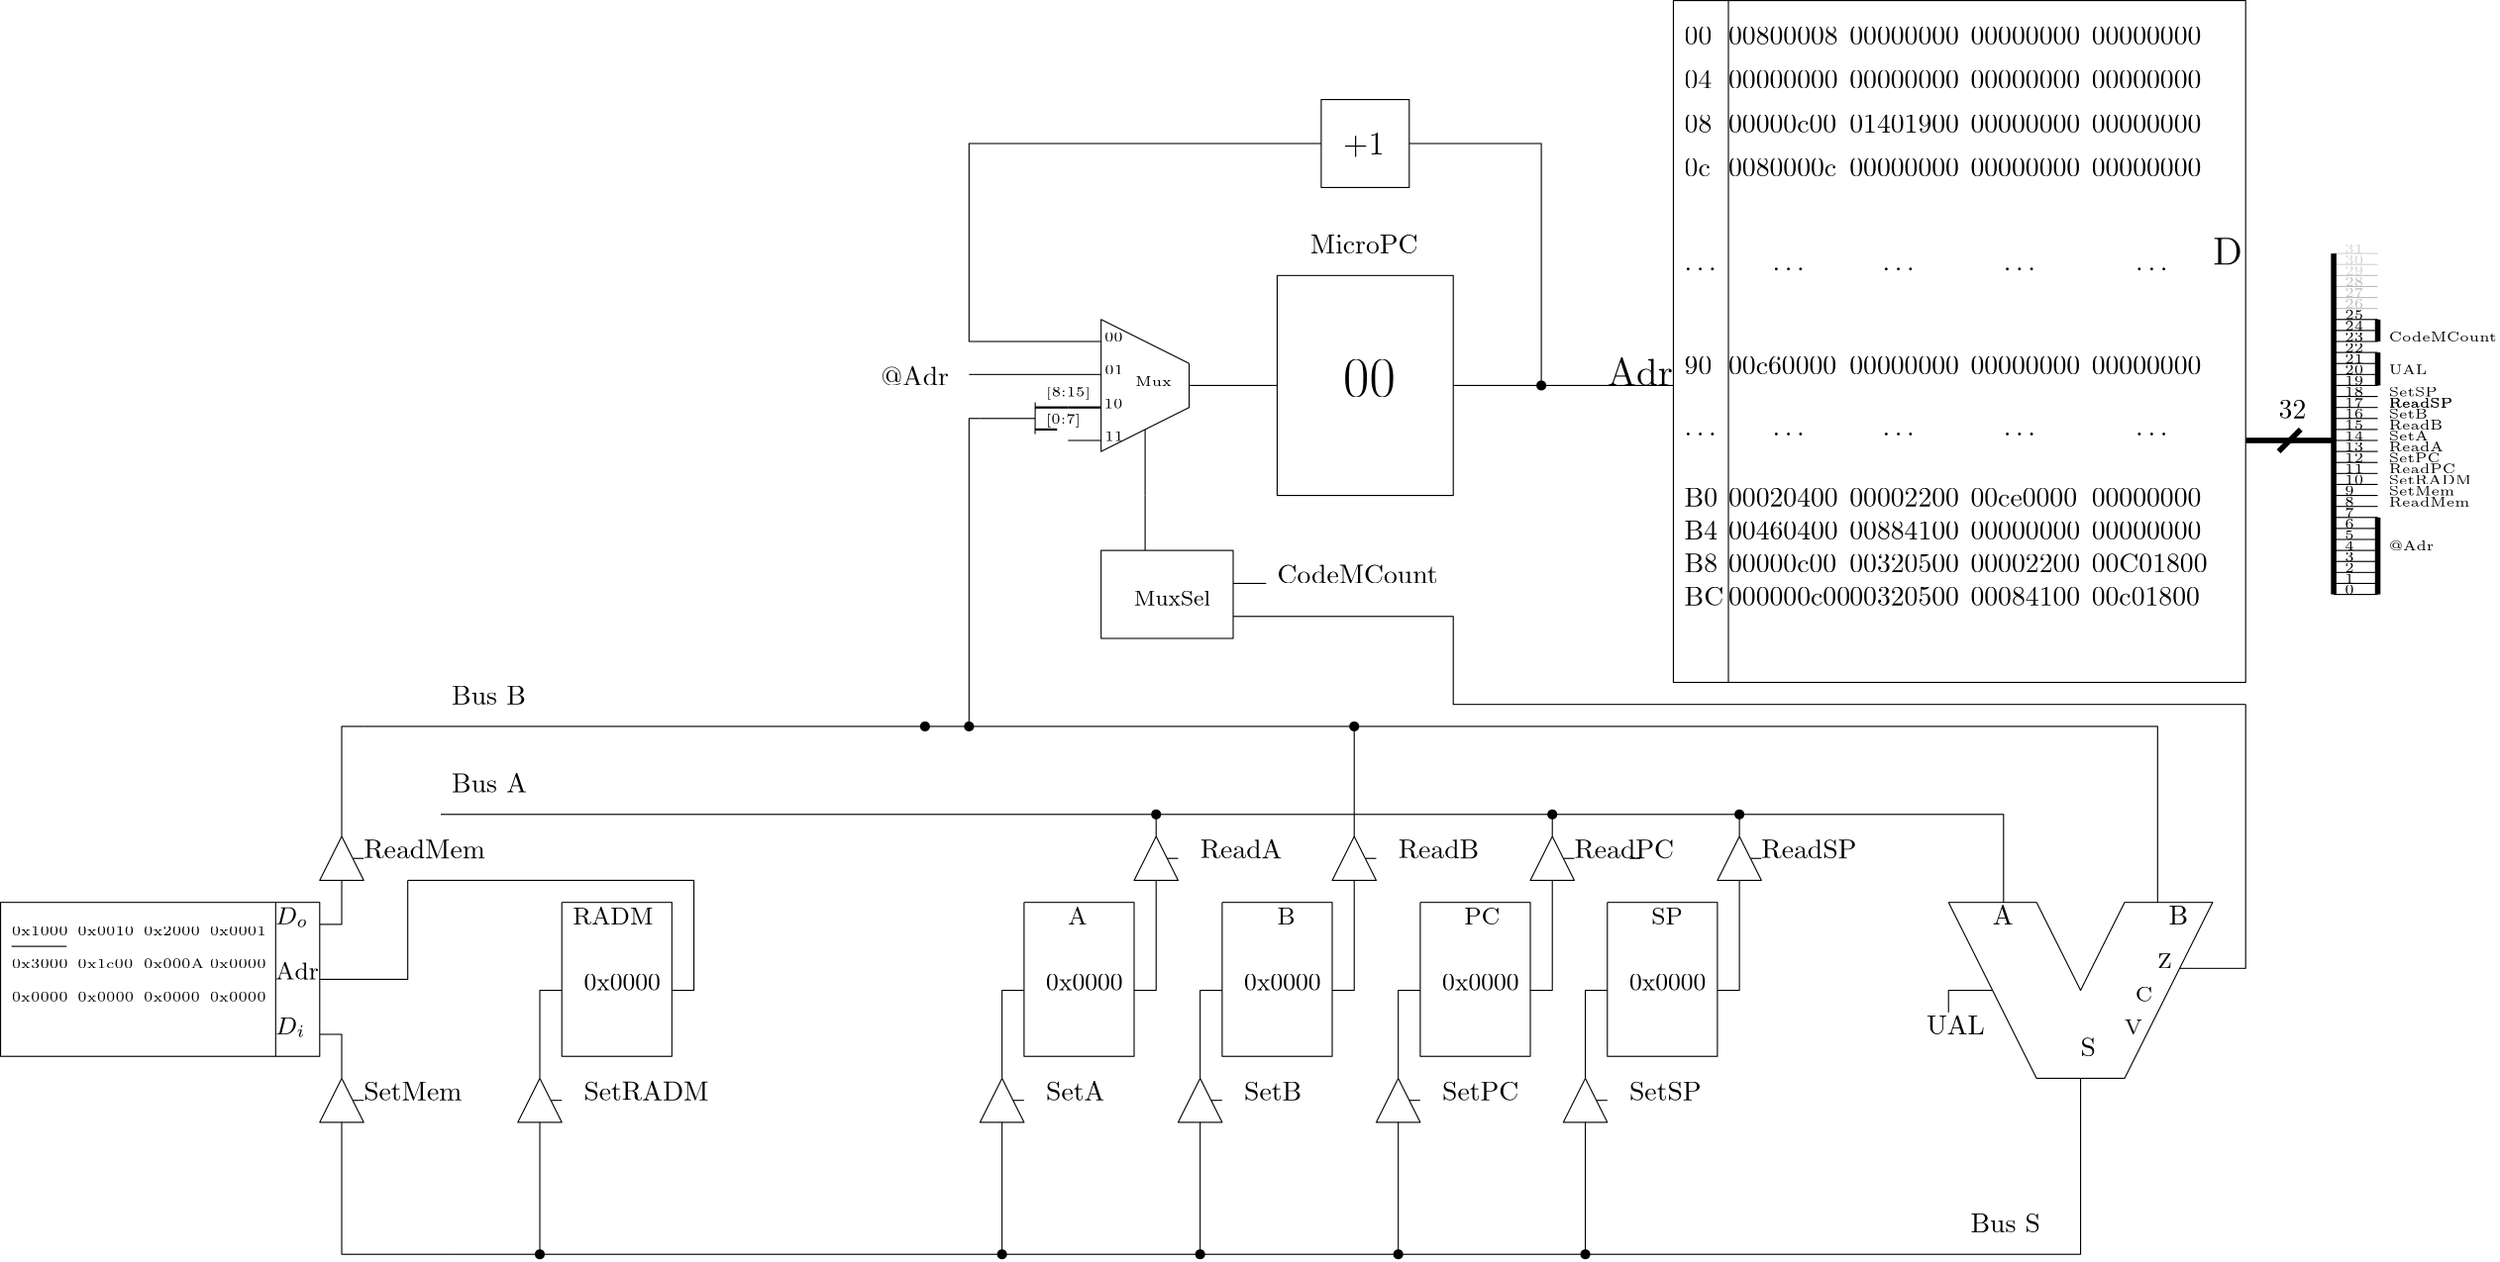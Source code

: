<?xml version="1.0"?>
<!DOCTYPE ipe SYSTEM "ipe.dtd">
<ipe version="70107" creator="Ipe 7.1.10">
<info created="D:20150822125759" modified="D:20170803190746"/>
<ipestyle name="basic">
<symbol name="arrow/arc(spx)">
<path stroke="sym-stroke" fill="sym-stroke" pen="sym-pen">
0 0 m
-1 0.333 l
-1 -0.333 l
h
</path>
</symbol>
<symbol name="arrow/farc(spx)">
<path stroke="sym-stroke" fill="white" pen="sym-pen">
0 0 m
-1 0.333 l
-1 -0.333 l
h
</path>
</symbol>
<symbol name="arrow/ptarc(spx)">
<path stroke="sym-stroke" fill="sym-stroke" pen="sym-pen">
0 0 m
-1 0.333 l
-0.8 0 l
-1 -0.333 l
h
</path>
</symbol>
<symbol name="arrow/fptarc(spx)">
<path stroke="sym-stroke" fill="white" pen="sym-pen">
0 0 m
-1 0.333 l
-0.8 0 l
-1 -0.333 l
h
</path>
</symbol>
<symbol name="mark/circle(sx)" transformations="translations">
<path fill="sym-stroke">
0.6 0 0 0.6 0 0 e
0.4 0 0 0.4 0 0 e
</path>
</symbol>
<symbol name="mark/disk(sx)" transformations="translations">
<path fill="sym-stroke">
0.6 0 0 0.6 0 0 e
</path>
</symbol>
<symbol name="mark/fdisk(sfx)" transformations="translations">
<group>
<path fill="sym-fill">
0.5 0 0 0.5 0 0 e
</path>
<path fill="sym-stroke" fillrule="eofill">
0.6 0 0 0.6 0 0 e
0.4 0 0 0.4 0 0 e
</path>
</group>
</symbol>
<symbol name="mark/box(sx)" transformations="translations">
<path fill="sym-stroke" fillrule="eofill">
-0.6 -0.6 m
0.6 -0.6 l
0.6 0.6 l
-0.6 0.6 l
h
-0.4 -0.4 m
0.4 -0.4 l
0.4 0.4 l
-0.4 0.4 l
h
</path>
</symbol>
<symbol name="mark/square(sx)" transformations="translations">
<path fill="sym-stroke">
-0.6 -0.6 m
0.6 -0.6 l
0.6 0.6 l
-0.6 0.6 l
h
</path>
</symbol>
<symbol name="mark/fsquare(sfx)" transformations="translations">
<group>
<path fill="sym-fill">
-0.5 -0.5 m
0.5 -0.5 l
0.5 0.5 l
-0.5 0.5 l
h
</path>
<path fill="sym-stroke" fillrule="eofill">
-0.6 -0.6 m
0.6 -0.6 l
0.6 0.6 l
-0.6 0.6 l
h
-0.4 -0.4 m
0.4 -0.4 l
0.4 0.4 l
-0.4 0.4 l
h
</path>
</group>
</symbol>
<symbol name="mark/cross(sx)" transformations="translations">
<group>
<path fill="sym-stroke">
-0.43 -0.57 m
0.57 0.43 l
0.43 0.57 l
-0.57 -0.43 l
h
</path>
<path fill="sym-stroke">
-0.43 0.57 m
0.57 -0.43 l
0.43 -0.57 l
-0.57 0.43 l
h
</path>
</group>
</symbol>
<symbol name="arrow/fnormal(spx)">
<path stroke="sym-stroke" fill="white" pen="sym-pen">
0 0 m
-1 0.333 l
-1 -0.333 l
h
</path>
</symbol>
<symbol name="arrow/pointed(spx)">
<path stroke="sym-stroke" fill="sym-stroke" pen="sym-pen">
0 0 m
-1 0.333 l
-0.8 0 l
-1 -0.333 l
h
</path>
</symbol>
<symbol name="arrow/fpointed(spx)">
<path stroke="sym-stroke" fill="white" pen="sym-pen">
0 0 m
-1 0.333 l
-0.8 0 l
-1 -0.333 l
h
</path>
</symbol>
<symbol name="arrow/linear(spx)">
<path stroke="sym-stroke" pen="sym-pen">
-1 0.333 m
0 0 l
-1 -0.333 l
</path>
</symbol>
<symbol name="arrow/fdouble(spx)">
<path stroke="sym-stroke" fill="white" pen="sym-pen">
0 0 m
-1 0.333 l
-1 -0.333 l
h
-1 0 m
-2 0.333 l
-2 -0.333 l
h
</path>
</symbol>
<symbol name="arrow/double(spx)">
<path stroke="sym-stroke" fill="sym-stroke" pen="sym-pen">
0 0 m
-1 0.333 l
-1 -0.333 l
h
-1 0 m
-2 0.333 l
-2 -0.333 l
h
</path>
</symbol>
<pen name="heavier" value="0.8"/>
<pen name="fat" value="1.2"/>
<pen name="ultrafat" value="2"/>
<symbolsize name="large" value="5"/>
<symbolsize name="small" value="2"/>
<symbolsize name="tiny" value="1.1"/>
<arrowsize name="large" value="10"/>
<arrowsize name="small" value="5"/>
<arrowsize name="tiny" value="3"/>
<color name="red" value="1 0 0"/>
<color name="green" value="0 1 0"/>
<color name="blue" value="0 0 1"/>
<color name="yellow" value="1 1 0"/>
<color name="orange" value="1 0.647 0"/>
<color name="gold" value="1 0.843 0"/>
<color name="purple" value="0.627 0.125 0.941"/>
<color name="gray" value="0.745"/>
<color name="brown" value="0.647 0.165 0.165"/>
<color name="navy" value="0 0 0.502"/>
<color name="pink" value="1 0.753 0.796"/>
<color name="seagreen" value="0.18 0.545 0.341"/>
<color name="turquoise" value="0.251 0.878 0.816"/>
<color name="violet" value="0.933 0.51 0.933"/>
<color name="darkblue" value="0 0 0.545"/>
<color name="darkcyan" value="0 0.545 0.545"/>
<color name="darkgray" value="0.663"/>
<color name="darkgreen" value="0 0.392 0"/>
<color name="darkmagenta" value="0.545 0 0.545"/>
<color name="darkorange" value="1 0.549 0"/>
<color name="darkred" value="0.545 0 0"/>
<color name="lightblue" value="0.678 0.847 0.902"/>
<color name="lightcyan" value="0.878 1 1"/>
<color name="lightgray" value="0.827"/>
<color name="lightgreen" value="0.565 0.933 0.565"/>
<color name="lightyellow" value="1 1 0.878"/>
<dashstyle name="dashed" value="[4] 0"/>
<dashstyle name="dotted" value="[1 3] 0"/>
<dashstyle name="dash dotted" value="[4 2 1 2] 0"/>
<dashstyle name="dash dot dotted" value="[4 2 1 2 1 2] 0"/>
<textsize name="large" value="\large"/>
<textsize name="small" value="\small"/>
<textsize name="tiny" value="\tiny"/>
<textsize name="Large" value="\Large"/>
<textsize name="LARGE" value="\LARGE"/>
<textsize name="huge" value="\huge"/>
<textsize name="Huge" value="\Huge"/>
<textsize name="footnote" value="\footnotesize"/>
<textstyle name="center" begin="\begin{center}" end="\end{center}"/>
<textstyle name="itemize" begin="\begin{itemize}" end="\end{itemize}"/>
<textstyle name="item" begin="\begin{itemize}\item{}" end="\end{itemize}"/>
<gridsize name="4 pts" value="4"/>
<gridsize name="8 pts (~3 mm)" value="8"/>
<gridsize name="16 pts (~6 mm)" value="16"/>
<gridsize name="32 pts (~12 mm)" value="32"/>
<gridsize name="10 pts (~3.5 mm)" value="10"/>
<gridsize name="20 pts (~7 mm)" value="20"/>
<gridsize name="14 pts (~5 mm)" value="14"/>
<gridsize name="28 pts (~10 mm)" value="28"/>
<gridsize name="56 pts (~20 mm)" value="56"/>
<anglesize name="90 deg" value="90"/>
<anglesize name="60 deg" value="60"/>
<anglesize name="45 deg" value="45"/>
<anglesize name="30 deg" value="30"/>
<anglesize name="22.5 deg" value="22.5"/>
<tiling name="falling" angle="-60" step="4" width="1"/>
<tiling name="rising" angle="30" step="4" width="1"/>
</ipestyle>
<ipestyle name="bigpaper">
<layout paper="10000 6000" origin="0 0" frame="10000 6000"/>
<titlestyle pos="10 10" size="LARGE" color="title"  valign="baseline"/>
</ipestyle>
<page>
<layer name="alpha"/>
<view layers="alpha" active="alpha"/>
<path layer="alpha" matrix="1 0 0 1 436 0" stroke="black">
416 704 m
448 704 l
464 672 l
480 704 l
512 704 l
480 640 l
448 640 l
416 704 l
</path>
<path matrix="1 0 0 1 324 0" stroke="black">
336 704 m
376 704 l
376 648 l
336 648 l
336 704 l
</path>
<path matrix="1 0 0 1 252 0" stroke="black">
336 704 m
376 704 l
376 648 l
336 648 l
336 704 l
</path>
<path matrix="1 0 0 1 180 0" stroke="black">
336 704 m
376 704 l
376 648 l
336 648 l
336 704 l
</path>
<path matrix="1 0 0 1 12 0" stroke="black">
336 704 m
376 704 l
376 648 l
336 648 l
336 704 l
</path>
<path matrix="1 0 0 1 324 0" stroke="black">
312 728 m
304 712 l
320 712 l
312 728 l
</path>
<path matrix="1 0 0 1 324 0" stroke="black">
320 720 m
316.101 719.993 l
</path>
<path matrix="1 0 0 1 396 0" stroke="black">
312 728 m
304 712 l
320 712 l
312 728 l
</path>
<path matrix="1 0 0 1 396 0" stroke="black">
320 720 m
316.101 719.993 l
</path>
<path matrix="1 0 0 1 252 0" stroke="black">
312 728 m
304 712 l
320 712 l
312 728 l
</path>
<path matrix="1 0 0 1 252 0" stroke="black">
320 720 m
316.101 719.993 l
</path>
<path matrix="1 0 0 1 28 -88" stroke="black">
312 728 m
304 712 l
320 712 l
312 728 l
</path>
<path matrix="1 0 0 1 28 -88" stroke="black">
320 720 m
316.101 719.993 l
</path>
<path matrix="1 0 0 1 196 -88" stroke="black">
312 728 m
304 712 l
320 712 l
312 728 l
</path>
<path matrix="1 0 0 1 196 -88" stroke="black">
320 720 m
316.101 719.993 l
</path>
<path matrix="1 0 0 1 268 -88" stroke="black">
312 728 m
304 712 l
320 712 l
312 728 l
</path>
<path matrix="1 0 0 1 268 -88" stroke="black">
320 720 m
316.101 719.993 l
</path>
<path matrix="1 0 0 1 340 -88" stroke="black">
312 728 m
304 712 l
320 712 l
312 728 l
</path>
<path matrix="1 0 0 1 340 -88" stroke="black">
320 720 m
316.101 719.993 l
</path>
<path matrix="1 0 0 1 144 0" stroke="black">
116 704 m
116 648 l
0 648 l
0 704 l
h
</path>
<path matrix="1 0 0 1 324 0" stroke="black">
384 728 m
384 736 l
</path>
<path matrix="1 0 0 1 324 0" stroke="black">
240 728 m
240 736 l
</path>
<path matrix="1 0 0 1 324 0" stroke="black">
312 728 m
312 768 l
</path>
<path stroke="black">
276 768 m
928 768 l
928 704 l
</path>
<path stroke="black">
872 704 m
872 736 l
304 736 l
</path>
<use matrix="1 0 0 1 324 0" name="mark/disk(sx)" pos="240 736" size="normal" stroke="black"/>
<use matrix="1 0 0 1 324 0" name="mark/disk(sx)" pos="384 736" size="normal" stroke="black"/>
<use matrix="1 0 0 1 324 0" name="mark/disk(sx)" pos="312 768" size="normal" stroke="black"/>
<path stroke="black">
900 640 m
900 576 l
308 576 l
</path>
<path matrix="1 0 0 1 324 0" stroke="black">
184 624 m
184 576 l
</path>
<path matrix="1 0 0 1 324 0" stroke="black">
256 624 m
256 576 l
</path>
<path matrix="1 0 0 1 324 0" stroke="black">
328 624 m
328 576 l
</path>
<path matrix="1 0 0 1 324 0" stroke="black">
328 640 m
328 672 l
336 672 l
</path>
<path matrix="1 0 0 1 324 0" stroke="black">
376 672 m
384 672 l
384 712 l
</path>
<path matrix="1 0 0 1 324 0" stroke="black">
304 672 m
312 672 l
312 712 l
</path>
<path matrix="1 0 0 1 324 0" stroke="black">
232 672 m
240 672 l
240 712 l
</path>
<path matrix="1 0 0 1 180 0" stroke="black">
208 672 m
216 672 l
216 712 l
112 712 l
</path>
<path matrix="1 0 0 1 228 0" stroke="black">
112 640 m
112 672 l
120 672 l
</path>
<path matrix="1 0 0 1 228 0" stroke="black">
112 624 m
112 576 l
</path>
<path matrix="1 0 0 1 -44 -88" stroke="black">
312 728 m
304 712 l
320 712 l
312 728 l
</path>
<path matrix="1 0 0 1 -44 -88" stroke="black">
320 720 m
316.101 719.993 l
</path>
<path matrix="1 0 0 1 -44 0" stroke="black">
312 728 m
304 712 l
320 712 l
312 728 l
</path>
<path matrix="1 0 0 1 -44 0" stroke="black">
320 720 m
316.101 719.993 l
</path>
<path matrix="1 0 0 1 196 0" stroke="black">
72 640 m
72 656 l
64 656 l
</path>
<path matrix="1 0 0 1 196 0" stroke="black">
64 696 m
72 696 l
72 712 l
</path>
<path matrix="1 0 0 1 196 0" stroke="black">
72 728 m
72 768 l
80 768 l
</path>
<use matrix="1 0 0 1 324 0" name="mark/disk(sx)" pos="256 576" size="normal" stroke="black"/>
<use matrix="1 0 0 1 324 0" name="mark/disk(sx)" pos="328 576" size="normal" stroke="black"/>
<use matrix="1 0 0 1 324 0" name="mark/disk(sx)" pos="184 576" size="normal" stroke="black"/>
<use matrix="1 0 0 1 228 0" name="mark/disk(sx)" pos="112 576" size="normal" stroke="black"/>
<path matrix="1 0 0 1 180 0" stroke="black">
128 576 m
88 576 l
88 624 l
</path>
<text matrix="1 0 0 1 196 0" transformations="translations" pos="80 632" stroke="black" type="label" width="35.7" height="6.808" depth="0" valign="baseline">SetMem</text>
<text matrix="1 0 0 1 228 0" transformations="translations" pos="128 632" stroke="black" type="label" width="45.385" height="6.808" depth="0" valign="baseline">SetRADM</text>
<text matrix="1 0 0 1 324 0" transformations="translations" pos="200 632" stroke="black" type="label" width="21.309" height="6.808" depth="0" valign="baseline">SetA</text>
<text matrix="1 0 0 1 324 0" transformations="translations" pos="272 632" stroke="black" type="label" width="20.894" height="6.808" depth="0" valign="baseline">SetB</text>
<text matrix="1 0 0 1 324 0" transformations="translations" pos="344 632" stroke="black" type="label" width="27.812" height="6.808" depth="0" valign="baseline">SetPC</text>
<text matrix="1 0 0 1 324 0" transformations="translations" pos="256 720" stroke="black" type="label" width="29.75" height="6.918" depth="0" valign="baseline">ReadA</text>
<text matrix="1 0 0 1 324 0" transformations="translations" pos="328 720" stroke="black" type="label" width="29.334" height="6.918" depth="0" valign="baseline">ReadB</text>
<text matrix="1 0 0 1 324 0" transformations="translations" pos="392 720" stroke="black" type="label" width="36.253" height="6.918" depth="0" valign="baseline">ReadPC</text>
<text matrix="1 0 0 1 436 0" transformations="translations" pos="432 696" stroke="black" type="label" width="7.472" height="6.808" depth="0" valign="baseline">A</text>
<text matrix="1 0 0 1 436 0" transformations="translations" pos="496 696" stroke="black" type="label" width="7.057" height="6.808" depth="0" valign="baseline">B</text>
<text matrix="1 0 0 1 436 0" transformations="translations" pos="464 648" stroke="black" type="label" width="5.535" height="6.808" depth="0" valign="baseline">S</text>
<text matrix="1 0 0 1 316 -16" transformations="translations" pos="528 672" stroke="black" type="label" width="21.171" height="6.808" depth="0" valign="baseline">UAL</text>
<path matrix="1 0 0 1 436 0" stroke="black">
432 672 m
416 672 l
416 664 l
</path>
<text matrix="1 0 0 1 180 0" transformations="translations" pos="64 696" stroke="black" type="label" width="11.758" height="6.133" depth="0.99" valign="baseline" size="small">$D_o$</text>
<text matrix="1 0 0 1 180 0" transformations="translations" pos="64 656" stroke="black" type="label" width="10.761" height="6.133" depth="0.99" valign="baseline" size="small">$D_i$</text>
<text matrix="1 0 0 1 180 -4" transformations="translations" pos="64 680" stroke="black" type="label" width="15.634" height="6.227" depth="0" valign="baseline" size="small">Adr</text>
<path matrix="1 0 0 1 180 0" stroke="black">
112 712 m
112 676 l
80 676 l
</path>
<text matrix="1 0 0 1 196 0" transformations="translations" pos="112 776" stroke="black" type="label" width="26.899" height="6.808" depth="0" valign="baseline">Bus B</text>
<text matrix="1 0 0 1 180 0" transformations="translations" pos="128 744" stroke="black" type="label" width="27.314" height="6.808" depth="0" valign="baseline">Bus A</text>
<text matrix="1 0 0 1 388 0" transformations="translations" pos="472 584" stroke="black" type="label" width="25.377" height="6.808" depth="0" valign="baseline">Bus S</text>
<text matrix="1 0 0 1 176 0" transformations="translations" pos="176 696" stroke="black" type="label" width="29.178" height="6.127" depth="0" valign="baseline" size="small">RADM</text>
<text matrix="1 0 0 1 276 0" transformations="translations" pos="256 696" stroke="black" type="label" width="6.91" height="6.127" depth="0" valign="baseline" size="small">A</text>
<text matrix="1 0 0 1 276 0" transformations="translations" pos="332 696" stroke="black" type="label" width="6.527" height="6.127" depth="0" valign="baseline" size="small">B</text>
<text matrix="1 0 0 1 276 0" transformations="translations" pos="400 696" stroke="black" type="label" width="12.926" height="6.127" depth="0" valign="baseline" size="small">PC</text>
<path matrix="1 0 0 1 276 0" stroke="black">
232 640 m
232 672 l
240 672 l
</path>
<path matrix="1 0 0 1 276 0" stroke="black">
304 640 m
304 672 l
312 672 l
</path>
<text matrix="1 0 0 1 176 -4" transformations="translations" pos="180 676" stroke="black" type="label" width="27.902" height="5.778" depth="0" valign="baseline" size="small">0x0000</text>
<text matrix="1 0 0 1 344 -4" transformations="translations" pos="180 676" stroke="black" type="label" width="27.902" height="5.778" depth="0" valign="baseline" size="small">0x0000</text>
<text matrix="1 0 0 1 416 -4" transformations="translations" pos="180 676" stroke="black" type="label" width="27.902" height="5.778" depth="0" valign="baseline" size="small">0x0000</text>
<text matrix="1 0 0 1 488 -4" transformations="translations" pos="180 676" stroke="black" type="label" width="27.902" height="5.778" depth="0" valign="baseline" size="small">0x0000</text>
<text matrix="1 0 0 1 196 88" transformations="translations" pos="80 632" stroke="black" type="label" width="44.14" height="6.918" depth="0" valign="baseline">ReadMem</text>
<text matrix="1 0 0 1 128 -4" transformations="translations" pos="20 696" stroke="black" type="label" width="20.514" height="3.21" depth="0" valign="baseline" size="tiny">0x1000</text>
<text matrix="1 0 0 1 200 -4" transformations="translations" pos="20 696" stroke="black" type="label" width="20.514" height="3.21" depth="0" valign="baseline" size="tiny">0x0001</text>
<text matrix="1 0 0 1 176 -16" transformations="translations" pos="20 696" stroke="black" type="label" width="22.008" height="3.386" depth="0" valign="baseline" size="tiny">0x000A</text>
<path matrix="1 0 0 1 148 0" stroke="black">
96 704 m
96 648 l
</path>
<text matrix="1 0 0 1 200 -16" transformations="translations" pos="20 696" stroke="black" type="label" width="20.514" height="3.21" depth="0" valign="baseline" size="tiny">0x0000</text>
<text matrix="1 0 0 1 128 -28" transformations="translations" pos="20 696" stroke="black" type="label" width="20.514" height="3.21" depth="0" valign="baseline" size="tiny">0x0000</text>
<text matrix="1 0 0 1 152 -28" transformations="translations" pos="20 696" stroke="black" type="label" width="20.514" height="3.21" depth="0" valign="baseline" size="tiny">0x0000</text>
<text matrix="1 0 0 1 176 -28" transformations="translations" pos="20 696" stroke="black" type="label" width="20.514" height="3.21" depth="0" valign="baseline" size="tiny">0x0000</text>
<text matrix="1 0 0 1 200 -28" transformations="translations" pos="20 696" stroke="black" type="label" width="20.514" height="3.21" depth="0" valign="baseline" size="tiny">0x0000</text>
<path matrix="1 0 0 1 144 0" stroke="black">
4 688 m
24 688 l
</path>
<path matrix="1 0 0 1 420 0" stroke="black">
320 720 m
316.101 719.993 l
</path>
<text matrix="1 0 0 1 176 -4" transformations="translations" pos="20 696" stroke="black" type="label" width="20.514" height="3.21" depth="0" valign="baseline" size="tiny">0x2000</text>
<text matrix="1 0 0 1 152 -4" transformations="translations" pos="20 696" stroke="black" type="label" width="20.514" height="3.21" depth="0" valign="baseline" size="tiny">0x0010</text>
<text matrix="1 0 0 1 152 -16" transformations="translations" pos="20 696" stroke="black" type="label" width="20.168" height="3.21" depth="0" valign="baseline" size="tiny">0x1c00</text>
<text matrix="1 0 0 1 128 -16" transformations="translations" pos="20 696" stroke="black" type="label" width="20.514" height="3.21" depth="0" valign="baseline" size="tiny">0x3000</text>
<path matrix="1 0 0 1 416 292" stroke="black">
192 640 m
192 560 l
256 560 l
256 640 l
h
</path>
<text matrix="1 0 0 1 428 284" transformations="translations" pos="192 656" stroke="black" type="label" width="39.186" height="6.808" depth="0" valign="baseline">MicroPC</text>
<path matrix="1 0 0 1 416 292" stroke="black">
256 600 m
336 600 l
</path>
<path matrix="1 0 0 1 416 292" stroke="black">
288 600 m
288 688 l
240 688 l
</path>
<path matrix="1 0 0 1 432 292" stroke="black">
192 704 m
192 672 l
224 672 l
224 704 l
h
</path>
<text matrix="1 0 0 1 436 288" transformations="translations" pos="196 688" stroke="black" type="label" width="14.958" height="7.708" depth="0.91" valign="baseline" size="large">+1</text>
<path matrix="1 0 0 1 416 292" stroke="black">
208 688 m
80 688 l
80 616 l
128 616 l
</path>
<path matrix="1 0 0 1 416 292" stroke="black">
192 600 m
160 600 l
</path>
<path matrix="1 0 0 1 448 240" stroke="black" pen="heavier">
96 644 m
84 644 l
</path>
<path matrix="1 0 0 1 416 292" stroke="black">
160 608 m
160 592 l
128 576 l
128 624 l
160 608 l
</path>
<text matrix="1 0 0 1 420.455 295.818" transformations="translations" pos="136 596" stroke="black" type="label" width="13.221" height="3.386" depth="0" valign="baseline" size="tiny">Mux</text>
<path matrix="1 0 0 1 416 292" stroke="black">
144 584 m
144 560 l
</path>
<text matrix="1 0 0 1 476 272" transformations="translations" pos="132 548" stroke="black" type="label" width="58.392" height="6.918" depth="0" valign="baseline">CodeMCount</text>
<text matrix="1 0 0 1 424 292" transformations="translations" pos="208 596" stroke="black" type="label" width="18.952" height="13.319" depth="0" valign="baseline" size="huge">00</text>
<path matrix="1 0 0 1 240 0" stroke="black">
512 1032 m
512 784 l
720 784 l
720 1032 l
h
</path>
<text matrix="1 0 0 1 420 364" transformations="translations" pos="352 652" stroke="black" type="label" width="39.851" height="6.42" depth="0" valign="baseline">00800008</text>
<text matrix="1 0 0 1 464 364" transformations="translations" pos="352 652" stroke="black" type="label" width="39.851" height="6.42" depth="0" valign="baseline">00000000</text>
<text matrix="1 0 0 1 508 364" transformations="translations" pos="352 652" stroke="black" type="label" width="39.851" height="6.42" depth="0" valign="baseline">00000000</text>
<text matrix="1 0 0 1 552 364" transformations="translations" pos="352 652" stroke="black" type="label" width="39.851" height="6.42" depth="0" valign="baseline">00000000</text>
<path matrix="1 0 0 1 240 0" stroke="black">
532 1032 m
532 784 l
</path>
<text matrix="1 0 0 1 408 284" transformations="translations" pos="320 608" stroke="black" type="label" width="23.797" height="9.963" depth="0" valign="baseline" size="Large">Adr</text>
<text matrix="1 0 0 1 416 360" transformations="translations" pos="532 576" stroke="black" type="label" width="10.728" height="9.803" depth="0" valign="baseline" size="Large">D</text>
<text matrix="1 0 0 1 548 420" transformations="translations" pos="208 596" stroke="black" type="label" width="9.963" height="6.42" depth="0" valign="baseline">00</text>
<text matrix="1 0 0 1 548 404" transformations="translations" pos="208 596" stroke="black" type="label" width="9.963" height="6.42" depth="0" valign="baseline">04</text>
<text matrix="1 0 0 1 548 388" transformations="translations" pos="208 596" stroke="black" type="label" width="9.963" height="6.42" depth="0" valign="baseline">08</text>
<text matrix="1 0 0 1 548 372" transformations="translations" pos="208 596" stroke="black" type="label" width="9.409" height="6.42" depth="0" valign="baseline">0c</text>
<text matrix="1 0 0 1 420 348" transformations="translations" pos="352 652" stroke="black" type="label" width="39.851" height="6.42" depth="0" valign="baseline">00000000</text>
<text matrix="1 0 0 1 464 348" transformations="translations" pos="352 652" stroke="black" type="label" width="39.851" height="6.42" depth="0" valign="baseline">00000000</text>
<text matrix="1 0 0 1 508 348" transformations="translations" pos="352 652" stroke="black" type="label" width="39.851" height="6.42" depth="0" valign="baseline">00000000</text>
<text matrix="1 0 0 1 552 348" transformations="translations" pos="352 652" stroke="black" type="label" width="39.851" height="6.42" depth="0" valign="baseline">00000000</text>
<text matrix="1 0 0 1 420 332" transformations="translations" pos="352 652" stroke="black" type="label" width="39.297" height="6.42" depth="0" valign="baseline">00000c00</text>
<text matrix="1 0 0 1 464 332" transformations="translations" pos="352 652" stroke="black" type="label" width="39.851" height="6.42" depth="0" valign="baseline">01401900</text>
<text matrix="1 0 0 1 508 332" transformations="translations" pos="352 652" stroke="black" type="label" width="39.851" height="6.42" depth="0" valign="baseline">00000000</text>
<text matrix="1 0 0 1 552 332" transformations="translations" pos="352 652" stroke="black" type="label" width="39.851" height="6.42" depth="0" valign="baseline">00000000</text>
<text matrix="1 0 0 1 420 316" transformations="translations" pos="352 652" stroke="black" type="label" width="39.297" height="6.42" depth="0" valign="baseline">0080000c</text>
<text matrix="1 0 0 1 464 316" transformations="translations" pos="352 652" stroke="black" type="label" width="39.851" height="6.42" depth="0" valign="baseline">00000000</text>
<text matrix="1 0 0 1 508 316" transformations="translations" pos="352 652" stroke="black" type="label" width="39.851" height="6.42" depth="0" valign="baseline">00000000</text>
<text matrix="1 0 0 1 552 316" transformations="translations" pos="352 652" stroke="black" type="label" width="39.851" height="6.42" depth="0" valign="baseline">00000000</text>
<use matrix="1 0 0 1 416 292" name="mark/disk(sx)" pos="288 600" size="normal" stroke="black"/>
<path matrix="1 0 0 1 480 224" stroke="lightgray">
512 716 m
528 716 l
</path>
<path matrix="1 0 0 1 480 220" stroke="lightgray">
512 716 m
528 716 l
</path>
<path matrix="1 0 0 1 480 216" stroke="gray">
512 716 m
528 716 l
</path>
<path matrix="1 0 0 1 480 212" stroke="gray">
512 716 m
528 716 l
</path>
<path matrix="1 0 0 1 480 208" stroke="gray">
512 716 m
528 716 l
</path>
<path matrix="1 0 0 1 480 204" stroke="gray">
512 716 m
528 716 l
</path>
<path matrix="1 0 0 1 480 200" stroke="black">
512 716 m
528 716 l
</path>
<path matrix="1 0 0 1 480 196" stroke="black">
512 716 m
528 716 l
</path>
<path matrix="1 0 0 1 480 192" stroke="black">
512 716 m
528 716 l
</path>
<path matrix="1 0 0 1 480 188" stroke="black">
512 716 m
528 716 l
</path>
<path matrix="1 0 0 1 480 184" stroke="black">
512 716 m
528 716 l
</path>
<path matrix="1 0 0 1 480 180" stroke="black">
512 716 m
528 716 l
</path>
<path matrix="1 0 0 1 480 176" stroke="black">
512 716 m
528 716 l
</path>
<path matrix="1 0 0 1 480 172" stroke="black">
512 716 m
528 716 l
</path>
<path matrix="1 0 0 1 480 168" stroke="black">
512 716 m
528 716 l
</path>
<path matrix="1 0 0 1 480 164" stroke="black">
512 716 m
528 716 l
</path>
<path matrix="1 0 0 1 480 160" stroke="black">
512 716 m
528 716 l
</path>
<path matrix="1 0 0 1 480 156" stroke="black">
512 716 m
528 716 l
</path>
<path matrix="1 0 0 1 480 152" stroke="black">
512 716 m
528 716 l
</path>
<path matrix="1 0 0 1 480 148" stroke="black">
512 716 m
528 716 l
</path>
<path matrix="1 0 0 1 480 144" stroke="black">
512 716 m
528 716 l
</path>
<path matrix="1 0 0 1 480 140" stroke="black">
512 716 m
528 716 l
</path>
<path matrix="1 0 0 1 480 136" stroke="black">
512 716 m
528 716 l
</path>
<path matrix="1 0 0 1 480 132" stroke="black">
512 716 m
528 716 l
</path>
<path matrix="1 0 0 1 480 128" stroke="black">
512 716 m
528 716 l
</path>
<path matrix="1 0 0 1 480 124" stroke="black">
512 716 m
528 716 l
</path>
<path matrix="1 0 0 1 480 120" stroke="black">
512 716 m
528 716 l
</path>
<path matrix="1 0 0 1 480 116" stroke="black">
512 716 m
528 716 l
</path>
<path matrix="1 0 0 1 480 112" stroke="black">
512 716 m
528 716 l
</path>
<path matrix="1 0 0 1 480 108" stroke="black">
512 716 m
528 716 l
</path>
<path matrix="1 0 0 1 480 104" stroke="black">
512 716 m
528 716 l
</path>
<path matrix="1 0 0 1 480 100" stroke="black">
512 716 m
528 716 l
</path>
<path matrix="1 0 0 1 480 240" stroke="black" pen="ultrafat">
480 632 m
512 632 l
</path>
<path matrix="1 0 0 1 480 240" stroke="0" pen="ultrafat">
512 700 m
512 576 l
</path>
<path matrix="1 0 0 1 480 240" stroke="black" pen="ultrafat">
500 636 m
492 628 l
</path>
<text matrix="1 0 0 1 480 240" transformations="translations" pos="492 640" stroke="black" type="label" width="9.963" height="6.42" depth="0" valign="baseline">$32$</text>
<text matrix="1 0 0 1 480 240" transformations="translations" pos="516 576" stroke="black" type="label" width="3.39" height="3.21" depth="0" valign="baseline" size="tiny">0</text>
<text matrix="1 0 0 1 480 244" transformations="translations" pos="516 576" stroke="black" type="label" width="3.39" height="3.21" depth="0" valign="baseline" size="tiny">1</text>
<text matrix="1 0 0 1 480 248" transformations="translations" pos="516 576" stroke="black" type="label" width="3.39" height="3.21" depth="0" valign="baseline" size="tiny">2</text>
<text matrix="1 0 0 1 480 252" transformations="translations" pos="516 576" stroke="black" type="label" width="3.39" height="3.21" depth="0" valign="baseline" size="tiny">3</text>
<text matrix="1 0 0 1 480 256" transformations="translations" pos="516 576" stroke="black" type="label" width="3.39" height="3.21" depth="0" valign="baseline" size="tiny">4</text>
<text matrix="1 0 0 1 480 260" transformations="translations" pos="516 576" stroke="black" type="label" width="3.39" height="3.21" depth="0" valign="baseline" size="tiny">5</text>
<text matrix="1 0 0 1 480 264" transformations="translations" pos="516 576" stroke="black" type="label" width="3.39" height="3.21" depth="0" valign="baseline" size="tiny">6</text>
<text matrix="1 0 0 1 480 268" transformations="translations" pos="516 576" stroke="black" type="label" width="3.39" height="3.21" depth="0" valign="baseline" size="tiny">7</text>
<text matrix="1 0 0 1 480 272" transformations="translations" pos="516 576" stroke="black" type="label" width="3.39" height="3.21" depth="0" valign="baseline" size="tiny">8</text>
<text matrix="1 0 0 1 480 276" transformations="translations" pos="516 576" stroke="black" type="label" width="3.39" height="3.21" depth="0" valign="baseline" size="tiny">9</text>
<text matrix="1 0 0 1 480 280" transformations="translations" pos="516 576" stroke="black" type="label" width="6.78" height="3.21" depth="0" valign="baseline" size="tiny">10</text>
<text matrix="1 0 0 1 480 284" transformations="translations" pos="516 576" stroke="black" type="label" width="6.78" height="3.21" depth="0" valign="baseline" size="tiny">11</text>
<text matrix="1 0 0 1 480 288" transformations="translations" pos="516 576" stroke="black" type="label" width="6.78" height="3.21" depth="0" valign="baseline" size="tiny">12</text>
<text matrix="1 0 0 1 480 292" transformations="translations" pos="516 576" stroke="black" type="label" width="6.78" height="3.21" depth="0" valign="baseline" size="tiny">13</text>
<text matrix="1 0 0 1 480 296" transformations="translations" pos="516 576" stroke="black" type="label" width="6.78" height="3.21" depth="0" valign="baseline" size="tiny">14</text>
<text matrix="1 0 0 1 480 300" transformations="translations" pos="516 576" stroke="black" type="label" width="6.78" height="3.21" depth="0" valign="baseline" size="tiny">15</text>
<text matrix="1 0 0 1 480 304" transformations="translations" pos="516 576" stroke="black" type="label" width="6.78" height="3.21" depth="0" valign="baseline" size="tiny">16</text>
<text matrix="1 0 0 1 480 308" transformations="translations" pos="516 576" stroke="black" type="label" width="6.78" height="3.21" depth="0" valign="baseline" size="tiny">17</text>
<text matrix="1 0 0 1 480 312" transformations="translations" pos="516 576" stroke="black" type="label" width="6.78" height="3.21" depth="0" valign="baseline" size="tiny">18</text>
<text matrix="1 0 0 1 480 316" transformations="translations" pos="516 576" stroke="black" type="label" width="6.78" height="3.21" depth="0" valign="baseline" size="tiny">19</text>
<text matrix="1 0 0 1 480 320" transformations="translations" pos="516 576" stroke="black" type="label" width="6.78" height="3.21" depth="0" valign="baseline" size="tiny">20</text>
<text matrix="1 0 0 1 480 324" transformations="translations" pos="516 576" stroke="black" type="label" width="6.78" height="3.21" depth="0" valign="baseline" size="tiny">21</text>
<text matrix="1 0 0 1 480 328" transformations="translations" pos="516 576" stroke="black" type="label" width="6.78" height="3.21" depth="0" valign="baseline" size="tiny">22</text>
<text matrix="1 0 0 1 480 332" transformations="translations" pos="516 576" stroke="black" type="label" width="6.78" height="3.21" depth="0" valign="baseline" size="tiny">23</text>
<text matrix="1 0 0 1 480 336" transformations="translations" pos="516 576" stroke="black" type="label" width="6.78" height="3.21" depth="0" valign="baseline" size="tiny">24</text>
<text matrix="1 0 0 1 480 340" transformations="translations" pos="516 576" stroke="black" type="label" width="6.78" height="3.21" depth="0" valign="baseline" size="tiny">25</text>
<text matrix="1 0 0 1 480 344" transformations="translations" pos="516 576" stroke="gray" type="label" width="6.78" height="3.21" depth="0" valign="baseline" size="tiny">26</text>
<text matrix="1 0 0 1 480 348" transformations="translations" pos="516 576" stroke="gray" type="label" width="6.78" height="3.21" depth="0" valign="baseline" size="tiny">27</text>
<text matrix="1 0 0 1 480 352" transformations="translations" pos="516 576" stroke="gray" type="label" width="6.78" height="3.21" depth="0" valign="baseline" size="tiny">28</text>
<text matrix="1 0 0 1 480 356" transformations="translations" pos="516 576" stroke="lightgray" type="label" width="6.78" height="3.21" depth="0" valign="baseline" size="tiny">29</text>
<text matrix="1 0 0 1 480 360" transformations="translations" pos="516 576" stroke="lightgray" type="label" width="6.78" height="3.21" depth="0" valign="baseline" size="tiny">30</text>
<text matrix="1 0 0 1 480 364" transformations="translations" pos="516 576" stroke="lightgray" type="label" width="6.78" height="3.21" depth="0" valign="baseline" size="tiny">31</text>
<text matrix="1 0 0 1 480 240" transformations="translations" pos="532 608" stroke="black" type="label" width="29.432" height="3.459" depth="0" valign="baseline" size="tiny">ReadMem</text>
<text matrix="1 0 0 1 480 240" transformations="translations" pos="532 612" stroke="black" type="label" width="23.911" height="3.386" depth="0" valign="baseline" size="tiny">SetMem</text>
<text matrix="1 0 0 1 480 244" transformations="translations" pos="532 612" stroke="black" type="label" width="30.117" height="3.386" depth="0" valign="baseline" size="tiny">SetRADM</text>
<text matrix="1 0 0 1 480 248" transformations="translations" pos="532 612" stroke="black" type="label" width="24.257" height="3.459" depth="0" valign="baseline" size="tiny">ReadPC</text>
<text matrix="1 0 0 1 480 252" transformations="translations" pos="532 612" stroke="black" type="label" width="18.736" height="3.386" depth="0" valign="baseline" size="tiny">SetPC</text>
<text matrix="1 0 0 1 480 256" transformations="translations" pos="532 612" stroke="black" type="label" width="19.884" height="3.459" depth="0" valign="baseline" size="tiny">ReadA</text>
<text matrix="1 0 0 1 480 260" transformations="translations" pos="532 612" stroke="black" type="label" width="14.363" height="3.386" depth="0" valign="baseline" size="tiny">SetA</text>
<text matrix="1 0 0 1 480 264" transformations="translations" pos="532 612" stroke="black" type="label" width="19.656" height="3.459" depth="0" valign="baseline" size="tiny">ReadB</text>
<text matrix="1 0 0 1 480 268" transformations="translations" pos="532 612" stroke="black" type="label" width="14.135" height="3.386" depth="0" valign="baseline" size="tiny">SetB</text>
<text matrix="1 0 0 1 480 284" transformations="translations" pos="532 612" stroke="black" type="label" width="13.906" height="3.386" depth="0" valign="baseline" size="tiny">UAL</text>
<text matrix="1 0 0 1 480 296" transformations="translations" pos="532 612" stroke="black" type="label" width="39.201" height="3.459" depth="0" valign="baseline" size="tiny">CodeMCount</text>
<path matrix="1 0 0 1 240 0" stroke="black" pen="ultrafat">
768 916 m
768 908 l
</path>
<path matrix="1 0 0 1 480 236" stroke="black" pen="ultrafat">
528 668 m
528 656 l
</path>
<path matrix="1 0 0 1 480 240" stroke="black" pen="ultrafat">
528 604 m
528 576 l
</path>
<text matrix="1 0 0 1 480 224" transformations="translations" pos="532 608" stroke="black" type="label" width="16.439" height="3.459" depth="0" valign="baseline" size="tiny">@Adr</text>
<path matrix="1 0 0 1 416 312" stroke="black">
128 584 m
80 584 l
</path>
<text matrix="1 0 0 1 384 296" transformations="translations" pos="80 596" stroke="black" type="label" width="24.658" height="6.918" depth="0" valign="baseline">@Adr</text>
<path matrix="1 0 0 1 480 240" stroke="black">
64 632 m
52 632 l
</path>
<path matrix="1 0 0 1 448 240" stroke="black">
72.0587 645.875 m
72.011 634.32 l
</path>
<path matrix="1 0 0 1 448 240" stroke="black" pen="heavier">
72 636 m
80 636 l
</path>
<path matrix="1 0 0 1 448 240" stroke="black" pen="heavier">
84 644 m
72 644 l
</path>
<path matrix="1 0 0 1 448 240" stroke="black">
72 640 m
52 640 l
</path>
<text matrix="1 0 0 1 448 240" transformations="translations" pos="76 648" stroke="black" type="label" width="16.19" height="3.741" depth="1.24" valign="baseline" size="tiny">[8:15]</text>
<text matrix="1 0 0 1 447.839 230.075" transformations="translations" pos="76 648" stroke="black" type="label" width="12.799" height="3.741" depth="1.24" valign="baseline" size="tiny">[0:7]</text>
<text matrix="1 0 0 1 448 240" transformations="translations" pos="97.1755 667.946" stroke="black" type="label" width="6.78" height="3.21" depth="0" valign="baseline" size="tiny">00</text>
<text matrix="1 0 0 1 448.136 227.999" transformations="translations" pos="97.1755 667.946" stroke="black" type="label" width="6.78" height="3.21" depth="0" valign="baseline" size="tiny">01</text>
<text matrix="1 0 0 1 447.864 215.726" transformations="translations" pos="97.1755 667.946" stroke="black" type="label" width="6.78" height="3.21" depth="0" valign="baseline" size="tiny">10</text>
<text matrix="1 0 0 1 448.136 203.862" transformations="translations" pos="97.1755 667.946" stroke="black" type="label" width="6.78" height="3.21" depth="0" valign="baseline" size="tiny">11</text>
<path matrix="1 0 0 1 240 0" stroke="black">
260 880 m
256 880 l
256 768 l
</path>
<use matrix="1 0 0 1 240 0" name="mark/disk(sx)" pos="256 768" size="normal" stroke="black"/>
<text matrix="1 0 0 1 244 0" transformations="translations" pos="684 680" stroke="black" type="label" width="5.175" height="5.446" depth="0" valign="baseline" size="footnote">Z</text>
<text matrix="1 0 0 1 240 0" transformations="translations" pos="680 668" stroke="black" type="label" width="6.116" height="5.446" depth="0" valign="baseline" size="footnote">C</text>
<text matrix="1 0 0 1 240 -4" transformations="translations" pos="676 660" stroke="black" type="label" width="6.343" height="5.446" depth="0" valign="baseline" size="footnote">V</text>
<path matrix="1 0 0 1 240 0" stroke="black">
696 680 m
720 680 l
720 776 l
</path>
<text matrix="1 0 0 1 416 416" transformations="translations" pos="340 516" stroke="black" type="label" width="11.623" height="4.428" depth="0" valign="baseline">$\cdots$</text>
<text matrix="1 0 0 1 448 416" transformations="translations" pos="340 516" stroke="black" type="label" width="11.623" height="4.428" depth="0" valign="baseline">$\cdots$</text>
<text matrix="1 0 0 1 488 416" transformations="translations" pos="340 516" stroke="black" type="label" width="11.623" height="4.428" depth="0" valign="baseline">$\cdots$</text>
<text matrix="1 0 0 1 532 416" transformations="translations" pos="340 516" stroke="black" type="label" width="11.623" height="4.428" depth="0" valign="baseline">$\cdots$</text>
<text matrix="1 0 0 1 580 416" transformations="translations" pos="340 516" stroke="black" type="label" width="11.623" height="4.428" depth="0" valign="baseline">$\cdots$</text>
<text matrix="1 0 0 1 548 300" transformations="translations" pos="208 596" stroke="black" type="label" width="9.963" height="6.42" depth="0" valign="baseline">90</text>
<text matrix="1 0 0 1 508 244" transformations="translations" pos="352 652" stroke="black" type="label" width="39.851" height="6.42" depth="0" valign="baseline">00000000</text>
<text matrix="1 0 0 1 552 244" transformations="translations" pos="352 652" stroke="black" type="label" width="39.851" height="6.42" depth="0" valign="baseline">00000000</text>
<text matrix="1 0 0 1 548 252" transformations="translations" pos="208 596" stroke="black" type="label" width="12.038" height="6.808" depth="0" valign="baseline">B0</text>
<text matrix="1 0 0 1 548 240" transformations="translations" pos="208 596" stroke="black" type="label" width="12.038" height="6.808" depth="0" valign="baseline">B4</text>
<path matrix="1 0 0 1 240 0" stroke="black">
720 776 m
432 776 l
432 808 l
352 808 l
</path>
<path matrix="1 0 0 1 208 12" stroke="black">
396 808 m
384 808 l
</path>
<path matrix="1 0 0 1 240 0" stroke="black">
304 832 m
304 800 l
352 800 l
352 832 l
h
</path>
<path matrix="1 0 0 1 240 0" stroke="black">
320 852 m
320 832 l
</path>
<text matrix="1 0 0 1 240 -4" transformations="translations" pos="316 816" stroke="black" type="label" width="27.749" height="5.535" depth="0" valign="baseline" size="footnote">MuxSel</text>
<path matrix="1 0 0 1 392 0" stroke="black">
336 704 m
376 704 l
376 648 l
336 648 l
336 704 l
</path>
<path matrix="1 0 0 1 464 0" stroke="black">
312 728 m
304 712 l
320 712 l
312 728 l
</path>
<path matrix="1 0 0 1 464 0" stroke="black">
320 720 m
316.101 719.993 l
</path>
<path matrix="1 0 0 1 408 -88" stroke="black">
312 728 m
304 712 l
320 712 l
312 728 l
</path>
<path matrix="1 0 0 1 408 -88" stroke="black">
320 720 m
316.101 719.993 l
</path>
<path matrix="1 0 0 1 392 0" stroke="black">
384 728 m
384 736 l
</path>
<use matrix="1 0 0 1 392 0" name="mark/disk(sx)" pos="384 736" size="normal" stroke="black"/>
<path matrix="1 0 0 1 392 0" stroke="black">
328 624 m
328 576 l
</path>
<path matrix="1 0 0 1 392 0" stroke="black">
328 640 m
328 672 l
336 672 l
</path>
<path matrix="1 0 0 1 392 0" stroke="black">
376 672 m
384 672 l
384 712 l
</path>
<use matrix="1 0 0 1 392 0" name="mark/disk(sx)" pos="328 576" size="normal" stroke="black"/>
<text matrix="1 0 0 1 392 0" transformations="translations" pos="344 632" stroke="black" type="label" width="26.152" height="6.808" depth="0" valign="baseline">SetSP</text>
<text matrix="1 0 0 1 392 0" transformations="translations" pos="392 720" stroke="black" type="label" width="34.593" height="6.918" depth="0" valign="baseline">ReadSP</text>
<text matrix="1 0 0 1 344 0" transformations="translations" pos="400 696" stroke="black" type="label" width="11.391" height="6.127" depth="0" valign="baseline" size="small">SP</text>
<text matrix="1 0 0 1 556 -4" transformations="translations" pos="180 676" stroke="black" type="label" width="27.902" height="5.778" depth="0" valign="baseline" size="small">0x0000</text>
<text matrix="1 0 0 1 480 272" transformations="translations" pos="532 612" stroke="black" type="label" width="23.219" height="3.459" depth="0" valign="baseline" size="tiny">ReadSP</text>
<text matrix="1 0 0 1 480 276" transformations="translations" pos="532 612" stroke="black" type="label" width="17.698" height="3.386" depth="0" valign="baseline" size="tiny">SetSP</text>
<text matrix="1 0 0 1 480 272" transformations="translations" pos="532 612" stroke="black" type="label" width="23.219" height="3.459" depth="0" valign="baseline" size="tiny">ReadSP</text>
<text matrix="1 0 0 1 420 244" transformations="translations" pos="352 652" stroke="black" type="label" width="39.297" height="6.42" depth="0" valign="baseline">00c60000</text>
<text matrix="1 0 0 1 464 244" transformations="translations" pos="352 652" stroke="black" type="label" width="39.851" height="6.42" depth="0" valign="baseline">00000000</text>
<text matrix="1 0 0 1 508 196" transformations="translations" pos="352 652" stroke="black" type="label" width="38.744" height="6.42" depth="0" valign="baseline">00ce0000</text>
<text matrix="1 0 0 1 552 196" transformations="translations" pos="352 652" stroke="black" type="label" width="39.851" height="6.42" depth="0" valign="baseline">00000000</text>
<text matrix="1 0 0 1 420 196" transformations="translations" pos="352 652" stroke="black" type="label" width="39.851" height="6.42" depth="0" valign="baseline">00020400</text>
<text matrix="1 0 0 1 464 196" transformations="translations" pos="352 652" stroke="black" type="label" width="39.851" height="6.42" depth="0" valign="baseline">00002200</text>
<text matrix="1 0 0 1 508 184" transformations="translations" pos="352 652" stroke="black" type="label" width="39.851" height="6.42" depth="0" valign="baseline">00000000</text>
<text matrix="1 0 0 1 552 184" transformations="translations" pos="352 652" stroke="black" type="label" width="39.851" height="6.42" depth="0" valign="baseline">00000000</text>
<text matrix="1 0 0 1 420 184" transformations="translations" pos="352 652" stroke="black" type="label" width="39.851" height="6.42" depth="0" valign="baseline">00460400</text>
<text matrix="1 0 0 1 464 184" transformations="translations" pos="352 652" stroke="black" type="label" width="39.851" height="6.42" depth="0" valign="baseline">00884100</text>
<text matrix="1 0 0 1 548 228" transformations="translations" pos="208 596" stroke="black" type="label" width="12.038" height="6.808" depth="0" valign="baseline">B8</text>
<text matrix="1 0 0 1 548 216" transformations="translations" pos="208 596" stroke="black" type="label" width="14.252" height="6.808" depth="0" valign="baseline">BC</text>
<text matrix="1 0 0 1 508 172" transformations="translations" pos="352 652" stroke="black" type="label" width="39.851" height="6.42" depth="0" valign="baseline">00002200</text>
<text matrix="1 0 0 1 552 172" transformations="translations" pos="352 652" stroke="black" type="label" width="42.065" height="6.808" depth="0" valign="baseline">00C01800</text>
<text matrix="1 0 0 1 420 172" transformations="translations" pos="352 652" stroke="black" type="label" width="39.297" height="6.42" depth="0" valign="baseline">00000c00</text>
<text matrix="1 0 0 1 464 172" transformations="translations" pos="352 652" stroke="black" type="label" width="39.851" height="6.42" depth="0" valign="baseline">00320500</text>
<text matrix="1 0 0 1 508 160" transformations="translations" pos="352 652" stroke="black" type="label" width="39.851" height="6.42" depth="0" valign="baseline">00084100</text>
<text matrix="1 0 0 1 552 160" transformations="translations" pos="352 652" stroke="black" type="label" width="39.297" height="6.42" depth="0" valign="baseline">00c01800</text>
<text matrix="1 0 0 1 420 160" transformations="translations" pos="352 652" stroke="black" type="label" width="44.279" height="6.42" depth="0" valign="baseline">000000c00</text>
<text matrix="1 0 0 1 464 160" transformations="translations" pos="352 652" stroke="black" type="label" width="39.851" height="6.42" depth="0" valign="baseline">00320500</text>
<text matrix="1 0 0 1 416 356" transformations="translations" pos="340 516" stroke="black" type="label" width="11.623" height="4.428" depth="0" valign="baseline">$\cdots$</text>
<text matrix="1 0 0 1 448 356" transformations="translations" pos="340 516" stroke="black" type="label" width="11.623" height="4.428" depth="0" valign="baseline">$\cdots$</text>
<text matrix="1 0 0 1 488 356" transformations="translations" pos="340 516" stroke="black" type="label" width="11.623" height="4.428" depth="0" valign="baseline">$\cdots$</text>
<text matrix="1 0 0 1 532 356" transformations="translations" pos="340 516" stroke="black" type="label" width="11.623" height="4.428" depth="0" valign="baseline">$\cdots$</text>
<text matrix="1 0 0 1 580 356" transformations="translations" pos="340 516" stroke="black" type="label" width="11.623" height="4.428" depth="0" valign="baseline">$\cdots$</text>
<use matrix="1 0 0 1 240 32" name="mark/disk(sx)" pos="240 736" size="normal" stroke="black"/>
</page>
</ipe>
